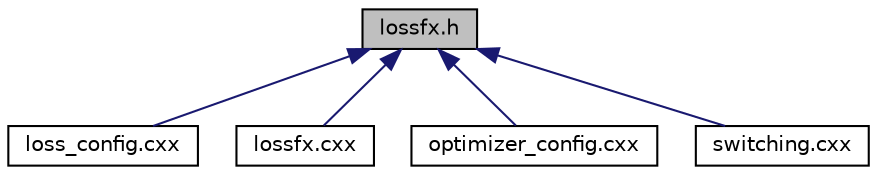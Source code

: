 digraph "lossfx.h"
{
 // INTERACTIVE_SVG=YES
 // LATEX_PDF_SIZE
  edge [fontname="Helvetica",fontsize="10",labelfontname="Helvetica",labelfontsize="10"];
  node [fontname="Helvetica",fontsize="10",shape=record];
  Node1 [label="lossfx.h",height=0.2,width=0.4,color="black", fillcolor="grey75", style="filled", fontcolor="black",tooltip=" "];
  Node1 -> Node2 [dir="back",color="midnightblue",fontsize="10",style="solid",fontname="Helvetica"];
  Node2 [label="loss_config.cxx",height=0.2,width=0.4,color="black", fillcolor="white", style="filled",URL="$loss__config_8cxx.html",tooltip=" "];
  Node1 -> Node3 [dir="back",color="midnightblue",fontsize="10",style="solid",fontname="Helvetica"];
  Node3 [label="lossfx.cxx",height=0.2,width=0.4,color="black", fillcolor="white", style="filled",URL="$lossfx_8cxx.html",tooltip=" "];
  Node1 -> Node4 [dir="back",color="midnightblue",fontsize="10",style="solid",fontname="Helvetica"];
  Node4 [label="optimizer_config.cxx",height=0.2,width=0.4,color="black", fillcolor="white", style="filled",URL="$optimizer__config_8cxx.html",tooltip=" "];
  Node1 -> Node5 [dir="back",color="midnightblue",fontsize="10",style="solid",fontname="Helvetica"];
  Node5 [label="switching.cxx",height=0.2,width=0.4,color="black", fillcolor="white", style="filled",URL="$switching_8cxx.html",tooltip=" "];
}
